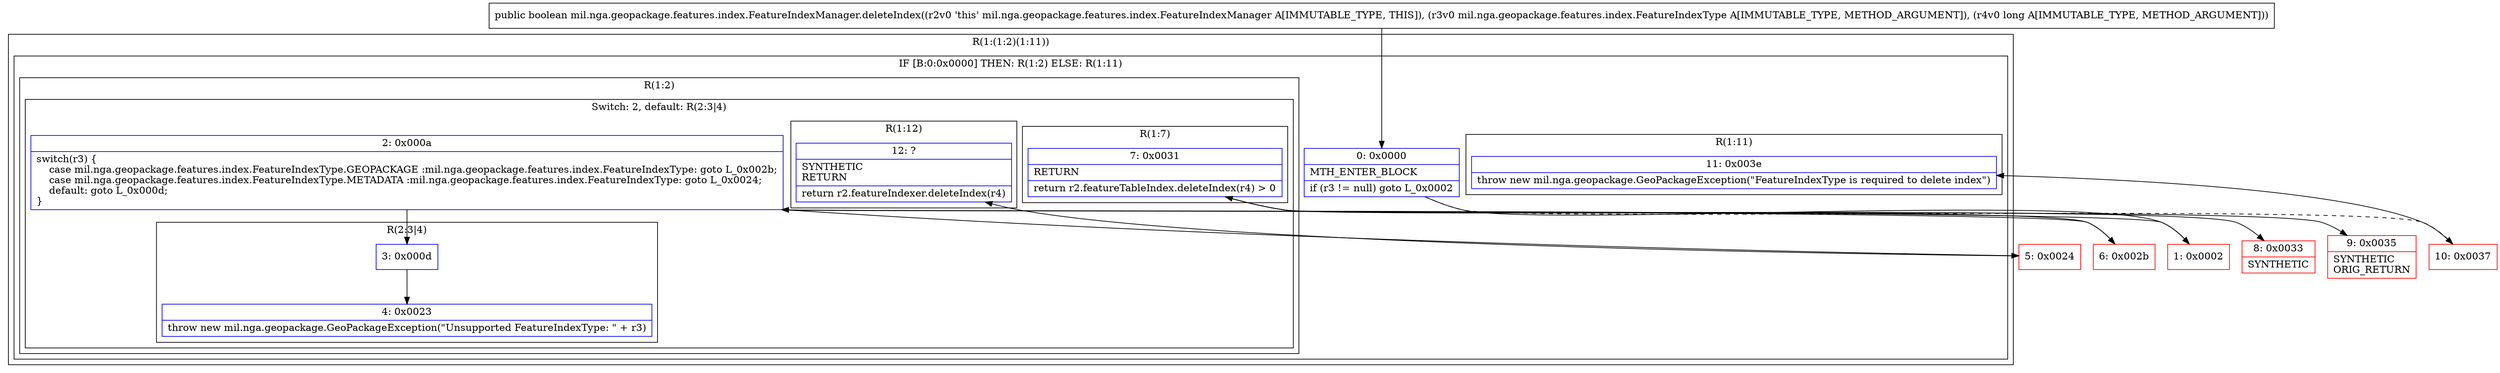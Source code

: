digraph "CFG formil.nga.geopackage.features.index.FeatureIndexManager.deleteIndex(Lmil\/nga\/geopackage\/features\/index\/FeatureIndexType;J)Z" {
subgraph cluster_Region_192514058 {
label = "R(1:(1:2)(1:11))";
node [shape=record,color=blue];
subgraph cluster_IfRegion_1519513412 {
label = "IF [B:0:0x0000] THEN: R(1:2) ELSE: R(1:11)";
node [shape=record,color=blue];
Node_0 [shape=record,label="{0\:\ 0x0000|MTH_ENTER_BLOCK\l|if (r3 != null) goto L_0x0002\l}"];
subgraph cluster_Region_408063856 {
label = "R(1:2)";
node [shape=record,color=blue];
subgraph cluster_SwitchRegion_417819766 {
label = "Switch: 2, default: R(2:3|4)";
node [shape=record,color=blue];
Node_2 [shape=record,label="{2\:\ 0x000a|switch(r3) \{\l    case mil.nga.geopackage.features.index.FeatureIndexType.GEOPACKAGE :mil.nga.geopackage.features.index.FeatureIndexType: goto L_0x002b;\l    case mil.nga.geopackage.features.index.FeatureIndexType.METADATA :mil.nga.geopackage.features.index.FeatureIndexType: goto L_0x0024;\l    default: goto L_0x000d;\l\}\l}"];
subgraph cluster_Region_1595510456 {
label = "R(1:7)";
node [shape=record,color=blue];
Node_7 [shape=record,label="{7\:\ 0x0031|RETURN\l|return r2.featureTableIndex.deleteIndex(r4) \> 0\l}"];
}
subgraph cluster_Region_170373584 {
label = "R(1:12)";
node [shape=record,color=blue];
Node_12 [shape=record,label="{12\:\ ?|SYNTHETIC\lRETURN\l|return r2.featureIndexer.deleteIndex(r4)\l}"];
}
subgraph cluster_Region_100833003 {
label = "R(2:3|4)";
node [shape=record,color=blue];
Node_3 [shape=record,label="{3\:\ 0x000d}"];
Node_4 [shape=record,label="{4\:\ 0x0023|throw new mil.nga.geopackage.GeoPackageException(\"Unsupported FeatureIndexType: \" + r3)\l}"];
}
}
}
subgraph cluster_Region_631623297 {
label = "R(1:11)";
node [shape=record,color=blue];
Node_11 [shape=record,label="{11\:\ 0x003e|throw new mil.nga.geopackage.GeoPackageException(\"FeatureIndexType is required to delete index\")\l}"];
}
}
}
Node_1 [shape=record,color=red,label="{1\:\ 0x0002}"];
Node_5 [shape=record,color=red,label="{5\:\ 0x0024}"];
Node_6 [shape=record,color=red,label="{6\:\ 0x002b}"];
Node_8 [shape=record,color=red,label="{8\:\ 0x0033|SYNTHETIC\l}"];
Node_9 [shape=record,color=red,label="{9\:\ 0x0035|SYNTHETIC\lORIG_RETURN\l}"];
Node_10 [shape=record,color=red,label="{10\:\ 0x0037}"];
MethodNode[shape=record,label="{public boolean mil.nga.geopackage.features.index.FeatureIndexManager.deleteIndex((r2v0 'this' mil.nga.geopackage.features.index.FeatureIndexManager A[IMMUTABLE_TYPE, THIS]), (r3v0 mil.nga.geopackage.features.index.FeatureIndexType A[IMMUTABLE_TYPE, METHOD_ARGUMENT]), (r4v0 long A[IMMUTABLE_TYPE, METHOD_ARGUMENT])) }"];
MethodNode -> Node_0;
Node_0 -> Node_1;
Node_0 -> Node_10[style=dashed];
Node_2 -> Node_3;
Node_2 -> Node_5;
Node_2 -> Node_6;
Node_7 -> Node_8;
Node_7 -> Node_9;
Node_3 -> Node_4;
Node_1 -> Node_2;
Node_5 -> Node_12;
Node_6 -> Node_7;
Node_10 -> Node_11;
}

